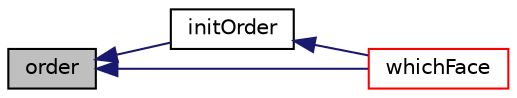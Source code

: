 digraph "order"
{
  bgcolor="transparent";
  edge [fontname="Helvetica",fontsize="10",labelfontname="Helvetica",labelfontsize="10"];
  node [fontname="Helvetica",fontsize="10",shape=record];
  rankdir="LR";
  Node1 [label="order",height=0.2,width=0.4,color="black", fillcolor="grey75", style="filled", fontcolor="black"];
  Node1 -> Node2 [dir="back",color="midnightblue",fontsize="10",style="solid",fontname="Helvetica"];
  Node2 [label="initOrder",height=0.2,width=0.4,color="black",URL="$a01935.html#aa56a1502e7574a1aa6661f68491bcb3c",tooltip="Initialize ordering for primitivePatch. Does not. "];
  Node2 -> Node3 [dir="back",color="midnightblue",fontsize="10",style="solid",fontname="Helvetica"];
  Node3 [label="whichFace",height=0.2,width=0.4,color="red",URL="$a01935.html#ae931b11e89e132549aa9579365dfd7c4",tooltip="Return label of face in patch from global face label. "];
  Node1 -> Node3 [dir="back",color="midnightblue",fontsize="10",style="solid",fontname="Helvetica"];
}
